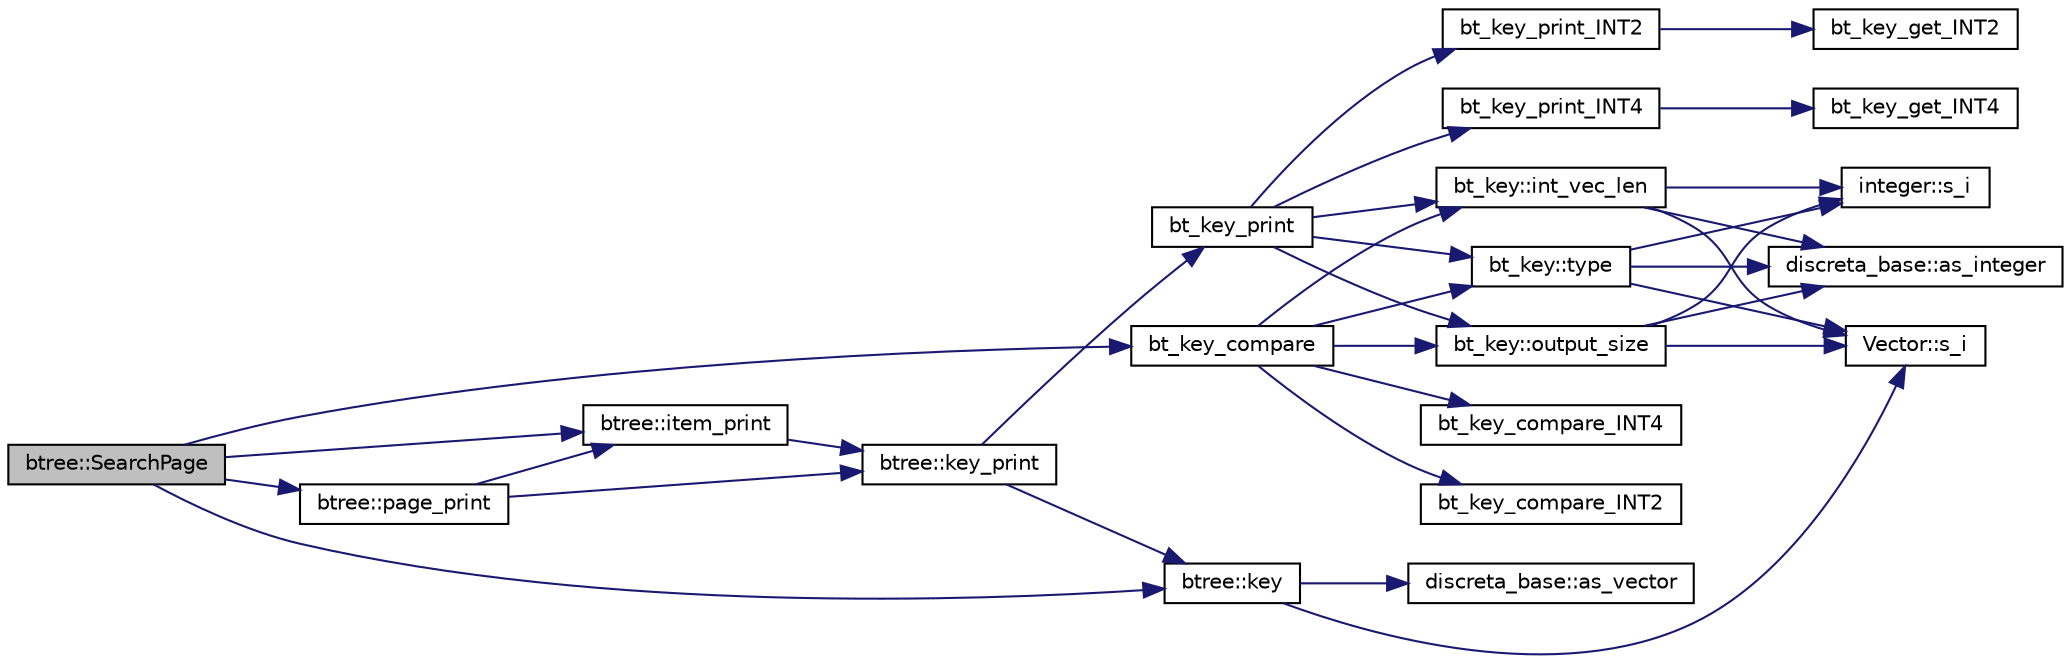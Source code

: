 digraph "btree::SearchPage"
{
  edge [fontname="Helvetica",fontsize="10",labelfontname="Helvetica",labelfontsize="10"];
  node [fontname="Helvetica",fontsize="10",shape=record];
  rankdir="LR";
  Node4120 [label="btree::SearchPage",height=0.2,width=0.4,color="black", fillcolor="grey75", style="filled", fontcolor="black"];
  Node4120 -> Node4121 [color="midnightblue",fontsize="10",style="solid",fontname="Helvetica"];
  Node4121 [label="btree::page_print",height=0.2,width=0.4,color="black", fillcolor="white", style="filled",URL="$dd/db0/classbtree.html#ae6ffbcdff58a0c738d1a0e27a963da5d"];
  Node4121 -> Node4122 [color="midnightblue",fontsize="10",style="solid",fontname="Helvetica"];
  Node4122 [label="btree::item_print",height=0.2,width=0.4,color="black", fillcolor="white", style="filled",URL="$dd/db0/classbtree.html#aca05a17e852f911cf7b1a971e7e7ad08"];
  Node4122 -> Node4123 [color="midnightblue",fontsize="10",style="solid",fontname="Helvetica"];
  Node4123 [label="btree::key_print",height=0.2,width=0.4,color="black", fillcolor="white", style="filled",URL="$dd/db0/classbtree.html#a4d527d5afa4891a2fa69fc1a07c48627"];
  Node4123 -> Node4124 [color="midnightblue",fontsize="10",style="solid",fontname="Helvetica"];
  Node4124 [label="bt_key_print",height=0.2,width=0.4,color="black", fillcolor="white", style="filled",URL="$d0/db3/bt__key_8_c.html#a14b2a3662044cca4e54d45f271c947aa"];
  Node4124 -> Node4125 [color="midnightblue",fontsize="10",style="solid",fontname="Helvetica"];
  Node4125 [label="bt_key::type",height=0.2,width=0.4,color="black", fillcolor="white", style="filled",URL="$d1/de5/classbt__key.html#ae788a415a20f75fe7160408a055bb33f"];
  Node4125 -> Node4126 [color="midnightblue",fontsize="10",style="solid",fontname="Helvetica"];
  Node4126 [label="Vector::s_i",height=0.2,width=0.4,color="black", fillcolor="white", style="filled",URL="$d5/db2/class_vector.html#a1c4fe1752523df8119f70dd550244871"];
  Node4125 -> Node4127 [color="midnightblue",fontsize="10",style="solid",fontname="Helvetica"];
  Node4127 [label="discreta_base::as_integer",height=0.2,width=0.4,color="black", fillcolor="white", style="filled",URL="$d7/d71/classdiscreta__base.html#a00d7691eaf874fd283d942692fe8dd26"];
  Node4125 -> Node4128 [color="midnightblue",fontsize="10",style="solid",fontname="Helvetica"];
  Node4128 [label="integer::s_i",height=0.2,width=0.4,color="black", fillcolor="white", style="filled",URL="$d0/de5/classinteger.html#adf28e9f94d4c844adaa950deeb80b904"];
  Node4124 -> Node4129 [color="midnightblue",fontsize="10",style="solid",fontname="Helvetica"];
  Node4129 [label="bt_key::output_size",height=0.2,width=0.4,color="black", fillcolor="white", style="filled",URL="$d1/de5/classbt__key.html#acb48f95d030f62c56051d0cd6e013394"];
  Node4129 -> Node4126 [color="midnightblue",fontsize="10",style="solid",fontname="Helvetica"];
  Node4129 -> Node4127 [color="midnightblue",fontsize="10",style="solid",fontname="Helvetica"];
  Node4129 -> Node4128 [color="midnightblue",fontsize="10",style="solid",fontname="Helvetica"];
  Node4124 -> Node4130 [color="midnightblue",fontsize="10",style="solid",fontname="Helvetica"];
  Node4130 [label="bt_key_print_INT4",height=0.2,width=0.4,color="black", fillcolor="white", style="filled",URL="$d0/db3/bt__key_8_c.html#ad752d162f10144228c321f41fb5b8bdd"];
  Node4130 -> Node4131 [color="midnightblue",fontsize="10",style="solid",fontname="Helvetica"];
  Node4131 [label="bt_key_get_INT4",height=0.2,width=0.4,color="black", fillcolor="white", style="filled",URL="$d0/db3/bt__key_8_c.html#ae2728a8a265629876b486504625977fa"];
  Node4124 -> Node4132 [color="midnightblue",fontsize="10",style="solid",fontname="Helvetica"];
  Node4132 [label="bt_key_print_INT2",height=0.2,width=0.4,color="black", fillcolor="white", style="filled",URL="$d0/db3/bt__key_8_c.html#a557e01620ef554044797f4e097ba0924"];
  Node4132 -> Node4133 [color="midnightblue",fontsize="10",style="solid",fontname="Helvetica"];
  Node4133 [label="bt_key_get_INT2",height=0.2,width=0.4,color="black", fillcolor="white", style="filled",URL="$d0/db3/bt__key_8_c.html#a6a73c042fa4b7f530a244c4fc6c9e8f2"];
  Node4124 -> Node4134 [color="midnightblue",fontsize="10",style="solid",fontname="Helvetica"];
  Node4134 [label="bt_key::int_vec_len",height=0.2,width=0.4,color="black", fillcolor="white", style="filled",URL="$d1/de5/classbt__key.html#ac8e43906f79bacf330fa1726925b7e37"];
  Node4134 -> Node4126 [color="midnightblue",fontsize="10",style="solid",fontname="Helvetica"];
  Node4134 -> Node4127 [color="midnightblue",fontsize="10",style="solid",fontname="Helvetica"];
  Node4134 -> Node4128 [color="midnightblue",fontsize="10",style="solid",fontname="Helvetica"];
  Node4123 -> Node4135 [color="midnightblue",fontsize="10",style="solid",fontname="Helvetica"];
  Node4135 [label="btree::key",height=0.2,width=0.4,color="black", fillcolor="white", style="filled",URL="$dd/db0/classbtree.html#abc561b2c60acc5a699637b7eb2549503"];
  Node4135 -> Node4126 [color="midnightblue",fontsize="10",style="solid",fontname="Helvetica"];
  Node4135 -> Node4136 [color="midnightblue",fontsize="10",style="solid",fontname="Helvetica"];
  Node4136 [label="discreta_base::as_vector",height=0.2,width=0.4,color="black", fillcolor="white", style="filled",URL="$d7/d71/classdiscreta__base.html#a7bdd6cae39c380b128ee9e17e42cf020"];
  Node4121 -> Node4123 [color="midnightblue",fontsize="10",style="solid",fontname="Helvetica"];
  Node4120 -> Node4122 [color="midnightblue",fontsize="10",style="solid",fontname="Helvetica"];
  Node4120 -> Node4137 [color="midnightblue",fontsize="10",style="solid",fontname="Helvetica"];
  Node4137 [label="bt_key_compare",height=0.2,width=0.4,color="black", fillcolor="white", style="filled",URL="$d0/db3/bt__key_8_c.html#a44a07272f92f603a9401e4393205a37e"];
  Node4137 -> Node4125 [color="midnightblue",fontsize="10",style="solid",fontname="Helvetica"];
  Node4137 -> Node4129 [color="midnightblue",fontsize="10",style="solid",fontname="Helvetica"];
  Node4137 -> Node4138 [color="midnightblue",fontsize="10",style="solid",fontname="Helvetica"];
  Node4138 [label="bt_key_compare_INT4",height=0.2,width=0.4,color="black", fillcolor="white", style="filled",URL="$d0/db3/bt__key_8_c.html#afb03cce1de9c23799b1a852a8d66ae10"];
  Node4137 -> Node4139 [color="midnightblue",fontsize="10",style="solid",fontname="Helvetica"];
  Node4139 [label="bt_key_compare_INT2",height=0.2,width=0.4,color="black", fillcolor="white", style="filled",URL="$d0/db3/bt__key_8_c.html#ae148d38635bac4df6bca63352d77203e"];
  Node4137 -> Node4134 [color="midnightblue",fontsize="10",style="solid",fontname="Helvetica"];
  Node4120 -> Node4135 [color="midnightblue",fontsize="10",style="solid",fontname="Helvetica"];
}
